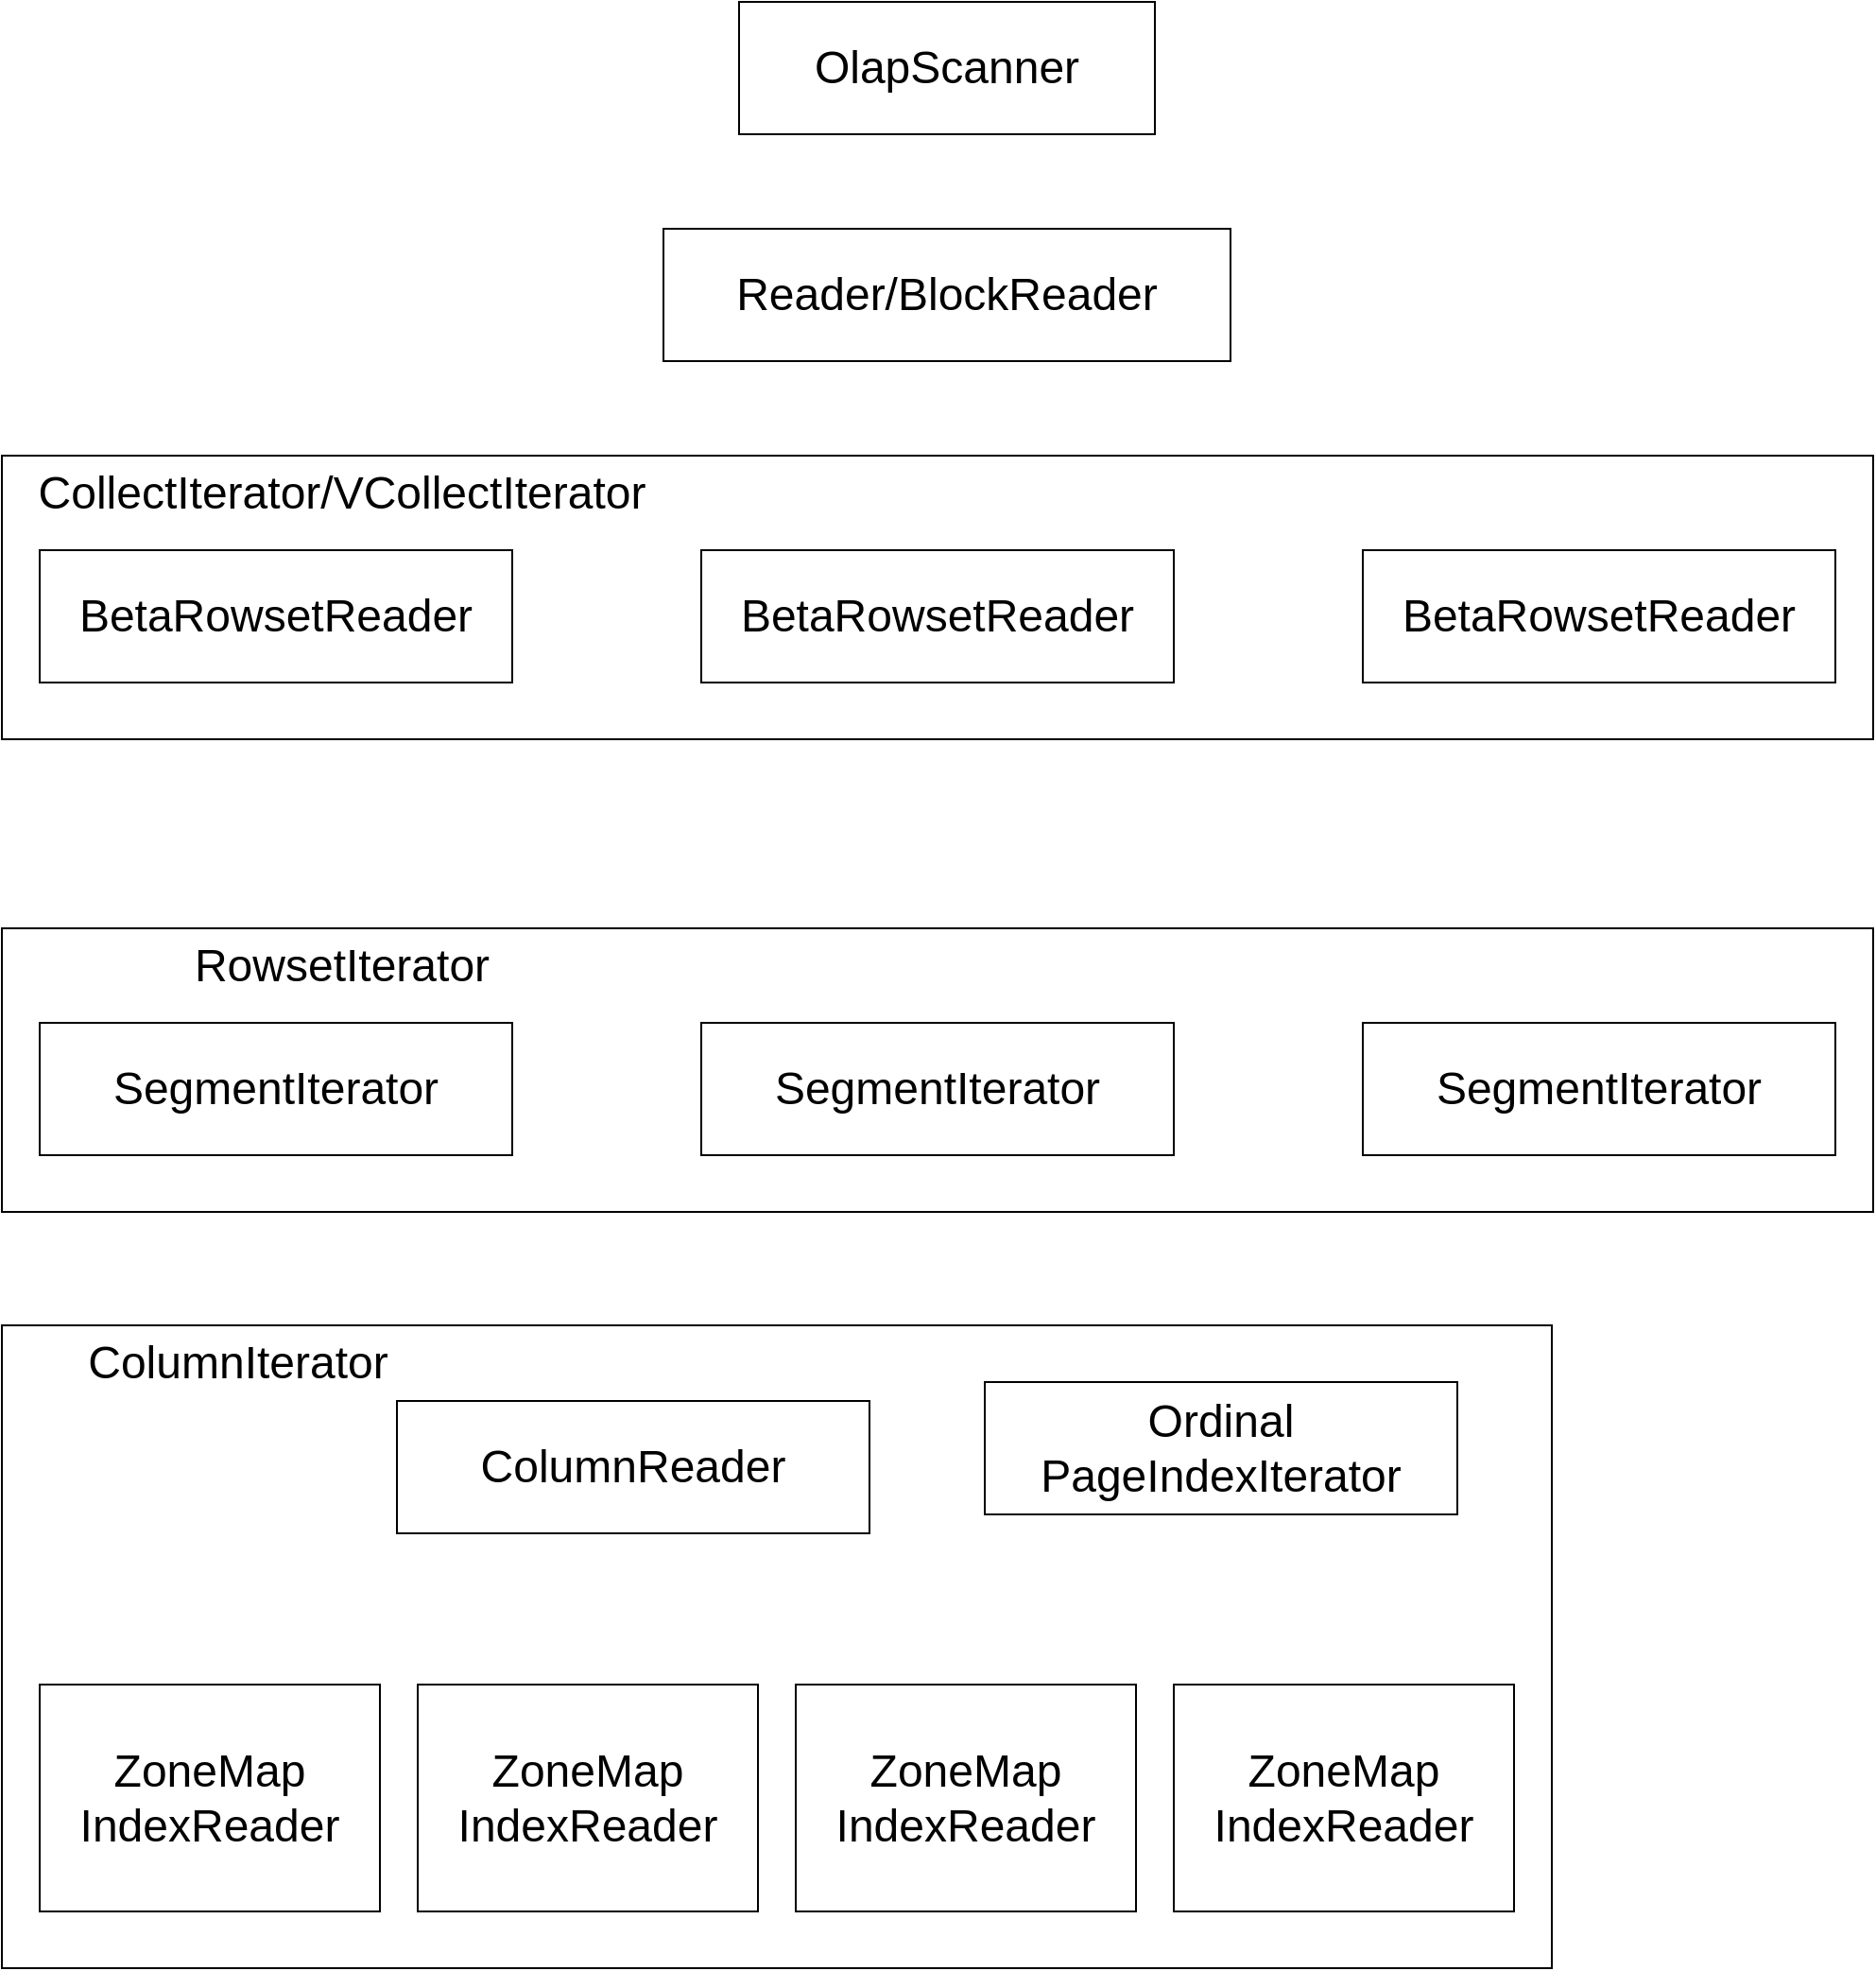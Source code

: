 <mxfile version="21.2.3" type="github">
  <diagram name="第 1 页" id="ui6LYtx0jCkb7BioMhZT">
    <mxGraphModel dx="1685" dy="962" grid="1" gridSize="10" guides="1" tooltips="1" connect="1" arrows="1" fold="1" page="1" pageScale="1" pageWidth="827" pageHeight="1169" math="0" shadow="0">
      <root>
        <mxCell id="0" />
        <mxCell id="1" parent="0" />
        <mxCell id="t2Y1aWt62QfyMLBSkVFJ-1" value="&lt;font style=&quot;font-size: 24px;&quot;&gt;OlapScanner&lt;/font&gt;" style="rounded=0;whiteSpace=wrap;html=1;" vertex="1" parent="1">
          <mxGeometry x="470" y="30" width="220" height="70" as="geometry" />
        </mxCell>
        <mxCell id="t2Y1aWt62QfyMLBSkVFJ-2" value="&lt;font style=&quot;font-size: 24px;&quot;&gt;Reader/BlockReader&lt;/font&gt;" style="rounded=0;whiteSpace=wrap;html=1;" vertex="1" parent="1">
          <mxGeometry x="430" y="150" width="300" height="70" as="geometry" />
        </mxCell>
        <mxCell id="t2Y1aWt62QfyMLBSkVFJ-4" value="" style="rounded=0;whiteSpace=wrap;html=1;" vertex="1" parent="1">
          <mxGeometry x="80" y="270" width="990" height="150" as="geometry" />
        </mxCell>
        <mxCell id="t2Y1aWt62QfyMLBSkVFJ-5" value="&lt;font style=&quot;font-size: 24px;&quot;&gt;CollectIterator/VCollectIterator&lt;/font&gt;" style="text;html=1;strokeColor=none;fillColor=none;align=center;verticalAlign=middle;whiteSpace=wrap;rounded=0;" vertex="1" parent="1">
          <mxGeometry x="80" y="270" width="360" height="40" as="geometry" />
        </mxCell>
        <mxCell id="t2Y1aWt62QfyMLBSkVFJ-7" value="&lt;font style=&quot;font-size: 24px;&quot;&gt;BetaRowsetReader&lt;/font&gt;" style="rounded=0;whiteSpace=wrap;html=1;" vertex="1" parent="1">
          <mxGeometry x="100" y="320" width="250" height="70" as="geometry" />
        </mxCell>
        <mxCell id="t2Y1aWt62QfyMLBSkVFJ-8" value="&lt;font style=&quot;font-size: 24px;&quot;&gt;BetaRowsetReader&lt;/font&gt;" style="rounded=0;whiteSpace=wrap;html=1;" vertex="1" parent="1">
          <mxGeometry x="450" y="320" width="250" height="70" as="geometry" />
        </mxCell>
        <mxCell id="t2Y1aWt62QfyMLBSkVFJ-9" value="&lt;font style=&quot;font-size: 24px;&quot;&gt;BetaRowsetReader&lt;/font&gt;" style="rounded=0;whiteSpace=wrap;html=1;" vertex="1" parent="1">
          <mxGeometry x="800" y="320" width="250" height="70" as="geometry" />
        </mxCell>
        <mxCell id="t2Y1aWt62QfyMLBSkVFJ-10" value="" style="rounded=0;whiteSpace=wrap;html=1;" vertex="1" parent="1">
          <mxGeometry x="80" y="520" width="990" height="150" as="geometry" />
        </mxCell>
        <mxCell id="t2Y1aWt62QfyMLBSkVFJ-11" value="&lt;font style=&quot;font-size: 24px;&quot;&gt;RowsetIterator&lt;/font&gt;" style="text;html=1;strokeColor=none;fillColor=none;align=center;verticalAlign=middle;whiteSpace=wrap;rounded=0;" vertex="1" parent="1">
          <mxGeometry x="80" y="520" width="360" height="40" as="geometry" />
        </mxCell>
        <mxCell id="t2Y1aWt62QfyMLBSkVFJ-12" value="&lt;font style=&quot;font-size: 24px;&quot;&gt;SegmentIterator&lt;/font&gt;" style="rounded=0;whiteSpace=wrap;html=1;" vertex="1" parent="1">
          <mxGeometry x="100" y="570" width="250" height="70" as="geometry" />
        </mxCell>
        <mxCell id="t2Y1aWt62QfyMLBSkVFJ-13" value="&lt;font style=&quot;font-size: 24px;&quot;&gt;SegmentIterator&lt;/font&gt;" style="rounded=0;whiteSpace=wrap;html=1;" vertex="1" parent="1">
          <mxGeometry x="450" y="570" width="250" height="70" as="geometry" />
        </mxCell>
        <mxCell id="t2Y1aWt62QfyMLBSkVFJ-14" value="&lt;font style=&quot;font-size: 24px;&quot;&gt;SegmentIterator&lt;/font&gt;" style="rounded=0;whiteSpace=wrap;html=1;" vertex="1" parent="1">
          <mxGeometry x="800" y="570" width="250" height="70" as="geometry" />
        </mxCell>
        <mxCell id="t2Y1aWt62QfyMLBSkVFJ-16" value="" style="rounded=0;whiteSpace=wrap;html=1;" vertex="1" parent="1">
          <mxGeometry x="80" y="730" width="820" height="340" as="geometry" />
        </mxCell>
        <mxCell id="t2Y1aWt62QfyMLBSkVFJ-17" value="&lt;font style=&quot;font-size: 24px;&quot;&gt;ColumnReader&lt;/font&gt;" style="rounded=0;whiteSpace=wrap;html=1;" vertex="1" parent="1">
          <mxGeometry x="289" y="770" width="250" height="70" as="geometry" />
        </mxCell>
        <mxCell id="t2Y1aWt62QfyMLBSkVFJ-18" value="&lt;font style=&quot;font-size: 24px;&quot;&gt;ZoneMap&lt;br&gt;IndexReader&lt;br&gt;&lt;/font&gt;" style="rounded=0;whiteSpace=wrap;html=1;" vertex="1" parent="1">
          <mxGeometry x="100" y="920" width="180" height="120" as="geometry" />
        </mxCell>
        <mxCell id="t2Y1aWt62QfyMLBSkVFJ-19" value="&lt;font style=&quot;font-size: 24px;&quot;&gt;ZoneMap&lt;br&gt;IndexReader&lt;br&gt;&lt;/font&gt;" style="rounded=0;whiteSpace=wrap;html=1;" vertex="1" parent="1">
          <mxGeometry x="300" y="920" width="180" height="120" as="geometry" />
        </mxCell>
        <mxCell id="t2Y1aWt62QfyMLBSkVFJ-20" value="&lt;font style=&quot;font-size: 24px;&quot;&gt;ZoneMap&lt;br&gt;IndexReader&lt;br&gt;&lt;/font&gt;" style="rounded=0;whiteSpace=wrap;html=1;" vertex="1" parent="1">
          <mxGeometry x="500" y="920" width="180" height="120" as="geometry" />
        </mxCell>
        <mxCell id="t2Y1aWt62QfyMLBSkVFJ-21" value="&lt;font style=&quot;font-size: 24px;&quot;&gt;ZoneMap&lt;br&gt;IndexReader&lt;br&gt;&lt;/font&gt;" style="rounded=0;whiteSpace=wrap;html=1;" vertex="1" parent="1">
          <mxGeometry x="700" y="920" width="180" height="120" as="geometry" />
        </mxCell>
        <mxCell id="t2Y1aWt62QfyMLBSkVFJ-22" value="&lt;font style=&quot;font-size: 24px;&quot;&gt;Ordinal&lt;br&gt;PageIndexIterator&lt;br&gt;&lt;/font&gt;" style="rounded=0;whiteSpace=wrap;html=1;" vertex="1" parent="1">
          <mxGeometry x="600" y="760" width="250" height="70" as="geometry" />
        </mxCell>
        <mxCell id="t2Y1aWt62QfyMLBSkVFJ-23" value="&lt;font style=&quot;font-size: 24px;&quot;&gt;ColumnIterator&lt;/font&gt;" style="text;html=1;strokeColor=none;fillColor=none;align=center;verticalAlign=middle;whiteSpace=wrap;rounded=0;" vertex="1" parent="1">
          <mxGeometry x="80" y="730" width="250" height="40" as="geometry" />
        </mxCell>
      </root>
    </mxGraphModel>
  </diagram>
</mxfile>
